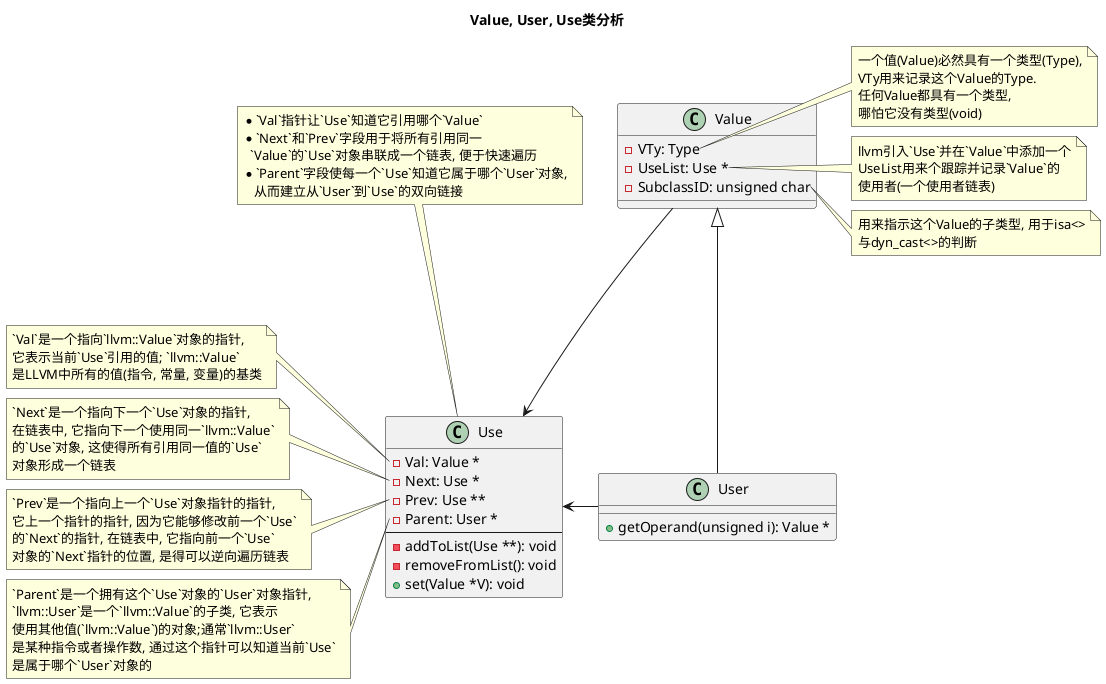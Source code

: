 @startuml

title "Value, User, Use类分析"

' **********
' 类定义
' **********
class Value {
  - VTy: Type
  - UseList: Use *
  - SubclassID: unsigned char
}

note right of Value::VTy
  一个值(Value)必然具有一个类型(Type),
  VTy用来记录这个Value的Type.
  任何Value都具有一个类型,
  哪怕它没有类型(void)
end note

note right of Value::UseList
  llvm引入`Use`并在`Value`中添加一个
  UseList用来个跟踪并记录`Value`的
  使用者(一个使用者链表)
end note

note right of Value::SubclassID
  用来指示这个Value的子类型, 用于isa<>
  与dyn_cast<>的判断
end note

class Use {
  - Val: Value *
  - Next: Use *
  - Prev: Use **
  - Parent: User *
  ----
  - addToList(Use **): void
  - removeFromList(): void
  + set(Value *V): void
}

note left of Use::Val
  `Val`是一个指向`llvm::Value`对象的指针,
  它表示当前`Use`引用的值; `llvm::Value`
  是LLVM中所有的值(指令, 常量, 变量)的基类
end note

note left of Use::Next
  `Next`是一个指向下一个`Use`对象的指针,
  在链表中, 它指向下一个使用同一`llvm::Value`
  的`Use`对象, 这使得所有引用同一值的`Use`
  对象形成一个链表
end note

note left of Use::Prev
  `Prev`是一个指向上一个`Use`对象指针的指针,
  它上一个指针的指针, 因为它能够修改前一个`Use`
  的`Next`的指针, 在链表中, 它指向前一个`Use`
  对象的`Next`指针的位置, 是得可以逆向遍历链表
end note

note left of Use::Parent
  `Parent`是一个拥有这个`Use`对象的`User`对象指针,
  `llvm::User`是一个`llvm::Value`的子类, 它表示
  使用其他值(`llvm::Value`)的对象;通常`llvm::User`
  是某种指令或者操作数, 通过这个指针可以知道当前`Use`
  是属于哪个`User`对象的
end note


class User {
  + getOperand(unsigned i): Value *
}


' **********
' 类关系
' **********
Value               <|--        User
Value               -down->         Use
User                -left->         Use


' **********
' 注释
' **********
note "*`Val`指针让`Use`知道它引用哪个`Value`\n*`Next`和`Prev`字段用于将所有引用同一\n  `Value`的`Use`对象串联成一个链表, 便于快速遍历\n*`Parent`字段使每一个`Use`知道它属于哪个`User`对象,\n   从而建立从`User`到`Use`的双向链接" as note_val

' **********
' 注释关系
' **********
note_val            ..*         Use


@enduml